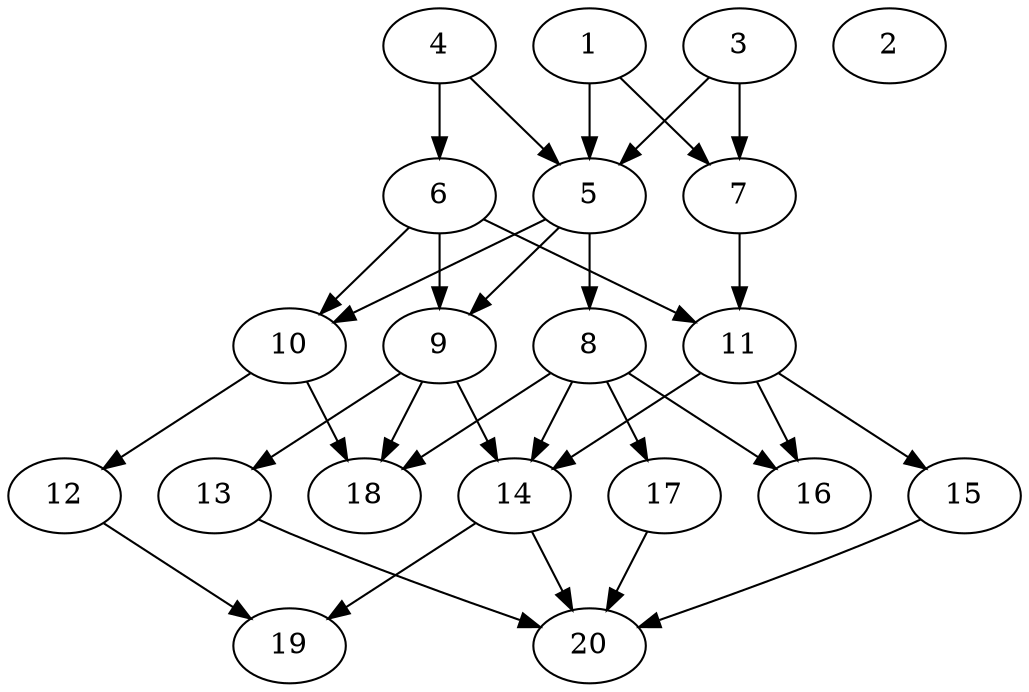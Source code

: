 // DAG automatically generated by daggen at Tue Jul 23 14:28:59 2019
// ./daggen --dot -n 20 --ccr 0.3 --fat 0.6 --regular 0.5 --density 0.7 --mindata 5242880 --maxdata 52428800 
digraph G {
  1 [size="77486080", alpha="0.17", expect_size="23245824"] 
  1 -> 5 [size ="23245824"]
  1 -> 7 [size ="23245824"]
  2 [size="109322240", alpha="0.08", expect_size="32796672"] 
  3 [size="88832000", alpha="0.16", expect_size="26649600"] 
  3 -> 5 [size ="26649600"]
  3 -> 7 [size ="26649600"]
  4 [size="154535253", alpha="0.13", expect_size="46360576"] 
  4 -> 5 [size ="46360576"]
  4 -> 6 [size ="46360576"]
  5 [size="56750080", alpha="0.07", expect_size="17025024"] 
  5 -> 8 [size ="17025024"]
  5 -> 9 [size ="17025024"]
  5 -> 10 [size ="17025024"]
  6 [size="163696640", alpha="0.15", expect_size="49108992"] 
  6 -> 9 [size ="49108992"]
  6 -> 10 [size ="49108992"]
  6 -> 11 [size ="49108992"]
  7 [size="156467200", alpha="0.20", expect_size="46940160"] 
  7 -> 11 [size ="46940160"]
  8 [size="73673387", alpha="0.16", expect_size="22102016"] 
  8 -> 14 [size ="22102016"]
  8 -> 16 [size ="22102016"]
  8 -> 17 [size ="22102016"]
  8 -> 18 [size ="22102016"]
  9 [size="99051520", alpha="0.02", expect_size="29715456"] 
  9 -> 13 [size ="29715456"]
  9 -> 14 [size ="29715456"]
  9 -> 18 [size ="29715456"]
  10 [size="111271253", alpha="0.19", expect_size="33381376"] 
  10 -> 12 [size ="33381376"]
  10 -> 18 [size ="33381376"]
  11 [size="169202347", alpha="0.18", expect_size="50760704"] 
  11 -> 14 [size ="50760704"]
  11 -> 15 [size ="50760704"]
  11 -> 16 [size ="50760704"]
  12 [size="141759147", alpha="0.15", expect_size="42527744"] 
  12 -> 19 [size ="42527744"]
  13 [size="44424533", alpha="0.20", expect_size="13327360"] 
  13 -> 20 [size ="13327360"]
  14 [size="170905600", alpha="0.15", expect_size="51271680"] 
  14 -> 19 [size ="51271680"]
  14 -> 20 [size ="51271680"]
  15 [size="113448960", alpha="0.11", expect_size="34034688"] 
  15 -> 20 [size ="34034688"]
  16 [size="170752000", alpha="0.02", expect_size="51225600"] 
  17 [size="133816320", alpha="0.08", expect_size="40144896"] 
  17 -> 20 [size ="40144896"]
  18 [size="131044693", alpha="0.03", expect_size="39313408"] 
  19 [size="99102720", alpha="0.02", expect_size="29730816"] 
  20 [size="118510933", alpha="0.05", expect_size="35553280"] 
}
